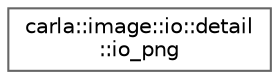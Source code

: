 digraph "类继承关系图"
{
 // INTERACTIVE_SVG=YES
 // LATEX_PDF_SIZE
  bgcolor="transparent";
  edge [fontname=Helvetica,fontsize=10,labelfontname=Helvetica,labelfontsize=10];
  node [fontname=Helvetica,fontsize=10,shape=box,height=0.2,width=0.4];
  rankdir="LR";
  Node0 [id="Node000000",label="carla::image::io::detail\l::io_png",height=0.2,width=0.4,color="grey40", fillcolor="white", style="filled",URL="$dc/d01/structcarla_1_1image_1_1io_1_1detail_1_1io__png.html",tooltip=" "];
}
